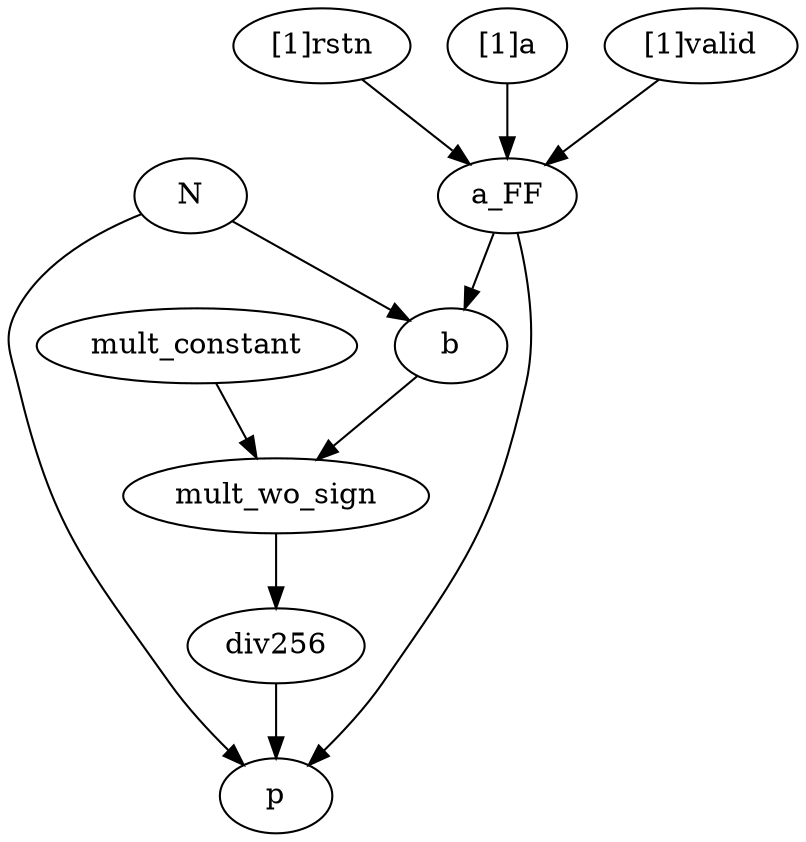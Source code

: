 strict digraph "" {
	mult_constant	 [complexity=14,
		importance=0.507804936648,
		rank=0.0362717811891];
	mult_wo_sign	 [complexity=10,
		importance=0.449035311877,
		rank=0.0449035311877];
	mult_constant -> mult_wo_sign;
	b	 [complexity=14,
		importance=0.559228242905,
		rank=0.0399448744932];
	b -> mult_wo_sign;
	"[1]rstn"	 [complexity=23,
		importance=1.47107337706,
		rank=0.0639597120461];
	a_FF	 [complexity=22,
		importance=0.706151876144,
		rank=0.032097812552];
	"[1]rstn" -> a_FF;
	div256	 [complexity=8,
		importance=0.305784562643,
		rank=0.0382230703304];
	p	 [complexity=0,
		importance=0.175389723553,
		rank=0.0];
	div256 -> p;
	N	 [complexity=22,
		importance=0.617997867676,
		rank=0.0280908121671];
	N -> b;
	N -> p;
	"[1]a"	 [complexity=24,
		importance=0.764921500916,
		rank=0.0318717292048];
	"[1]a" -> a_FF;
	a_FF -> b;
	a_FF -> p;
	"[1]valid"	 [complexity=23,
		importance=0.764921500916,
		rank=0.0332574565615];
	"[1]valid" -> a_FF;
	mult_wo_sign -> div256;
}
